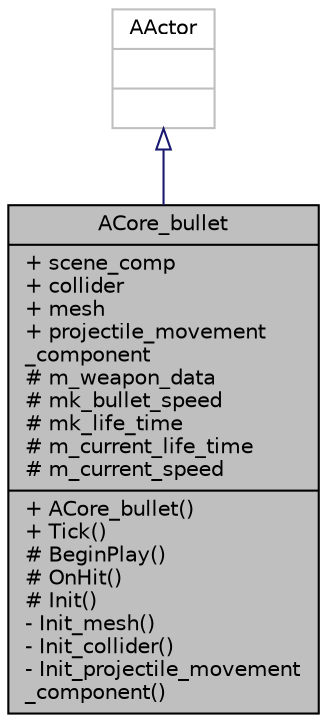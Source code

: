 digraph "ACore_bullet"
{
 // LATEX_PDF_SIZE
  edge [fontname="Helvetica",fontsize="10",labelfontname="Helvetica",labelfontsize="10"];
  node [fontname="Helvetica",fontsize="10",shape=record];
  Node1 [label="{ACore_bullet\n|+ scene_comp\l+ collider\l+ mesh\l+ projectile_movement\l_component\l# m_weapon_data\l# mk_bullet_speed\l# mk_life_time\l# m_current_life_time\l# m_current_speed\l|+ ACore_bullet()\l+ Tick()\l# BeginPlay()\l# OnHit()\l# Init()\l- Init_mesh()\l- Init_collider()\l- Init_projectile_movement\l_component()\l}",height=0.2,width=0.4,color="black", fillcolor="grey75", style="filled", fontcolor="black",tooltip=" "];
  Node2 -> Node1 [dir="back",color="midnightblue",fontsize="10",style="solid",arrowtail="onormal",fontname="Helvetica"];
  Node2 [label="{AActor\n||}",height=0.2,width=0.4,color="grey75", fillcolor="white", style="filled",tooltip=" "];
}
